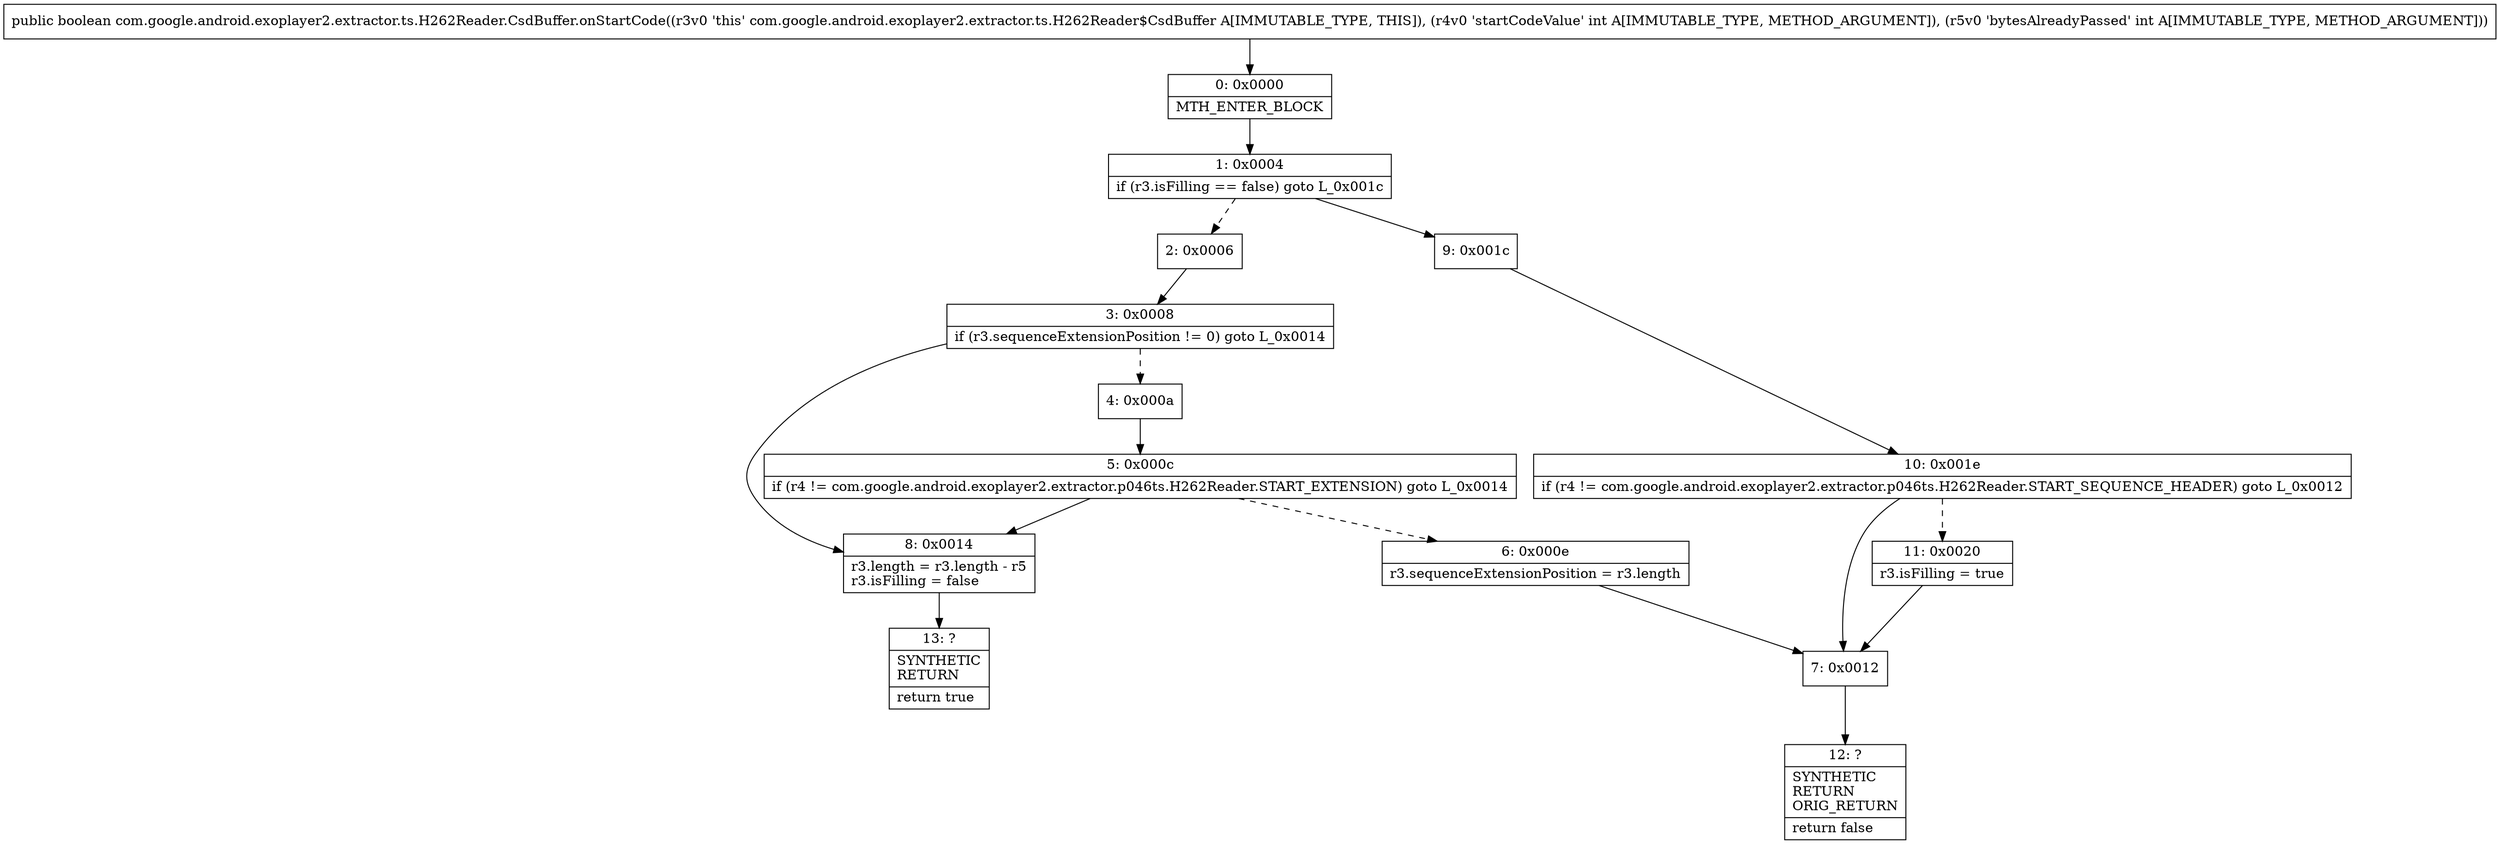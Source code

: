 digraph "CFG forcom.google.android.exoplayer2.extractor.ts.H262Reader.CsdBuffer.onStartCode(II)Z" {
Node_0 [shape=record,label="{0\:\ 0x0000|MTH_ENTER_BLOCK\l}"];
Node_1 [shape=record,label="{1\:\ 0x0004|if (r3.isFilling == false) goto L_0x001c\l}"];
Node_2 [shape=record,label="{2\:\ 0x0006}"];
Node_3 [shape=record,label="{3\:\ 0x0008|if (r3.sequenceExtensionPosition != 0) goto L_0x0014\l}"];
Node_4 [shape=record,label="{4\:\ 0x000a}"];
Node_5 [shape=record,label="{5\:\ 0x000c|if (r4 != com.google.android.exoplayer2.extractor.p046ts.H262Reader.START_EXTENSION) goto L_0x0014\l}"];
Node_6 [shape=record,label="{6\:\ 0x000e|r3.sequenceExtensionPosition = r3.length\l}"];
Node_7 [shape=record,label="{7\:\ 0x0012}"];
Node_8 [shape=record,label="{8\:\ 0x0014|r3.length = r3.length \- r5\lr3.isFilling = false\l}"];
Node_9 [shape=record,label="{9\:\ 0x001c}"];
Node_10 [shape=record,label="{10\:\ 0x001e|if (r4 != com.google.android.exoplayer2.extractor.p046ts.H262Reader.START_SEQUENCE_HEADER) goto L_0x0012\l}"];
Node_11 [shape=record,label="{11\:\ 0x0020|r3.isFilling = true\l}"];
Node_12 [shape=record,label="{12\:\ ?|SYNTHETIC\lRETURN\lORIG_RETURN\l|return false\l}"];
Node_13 [shape=record,label="{13\:\ ?|SYNTHETIC\lRETURN\l|return true\l}"];
MethodNode[shape=record,label="{public boolean com.google.android.exoplayer2.extractor.ts.H262Reader.CsdBuffer.onStartCode((r3v0 'this' com.google.android.exoplayer2.extractor.ts.H262Reader$CsdBuffer A[IMMUTABLE_TYPE, THIS]), (r4v0 'startCodeValue' int A[IMMUTABLE_TYPE, METHOD_ARGUMENT]), (r5v0 'bytesAlreadyPassed' int A[IMMUTABLE_TYPE, METHOD_ARGUMENT])) }"];
MethodNode -> Node_0;
Node_0 -> Node_1;
Node_1 -> Node_2[style=dashed];
Node_1 -> Node_9;
Node_2 -> Node_3;
Node_3 -> Node_4[style=dashed];
Node_3 -> Node_8;
Node_4 -> Node_5;
Node_5 -> Node_6[style=dashed];
Node_5 -> Node_8;
Node_6 -> Node_7;
Node_7 -> Node_12;
Node_8 -> Node_13;
Node_9 -> Node_10;
Node_10 -> Node_7;
Node_10 -> Node_11[style=dashed];
Node_11 -> Node_7;
}

